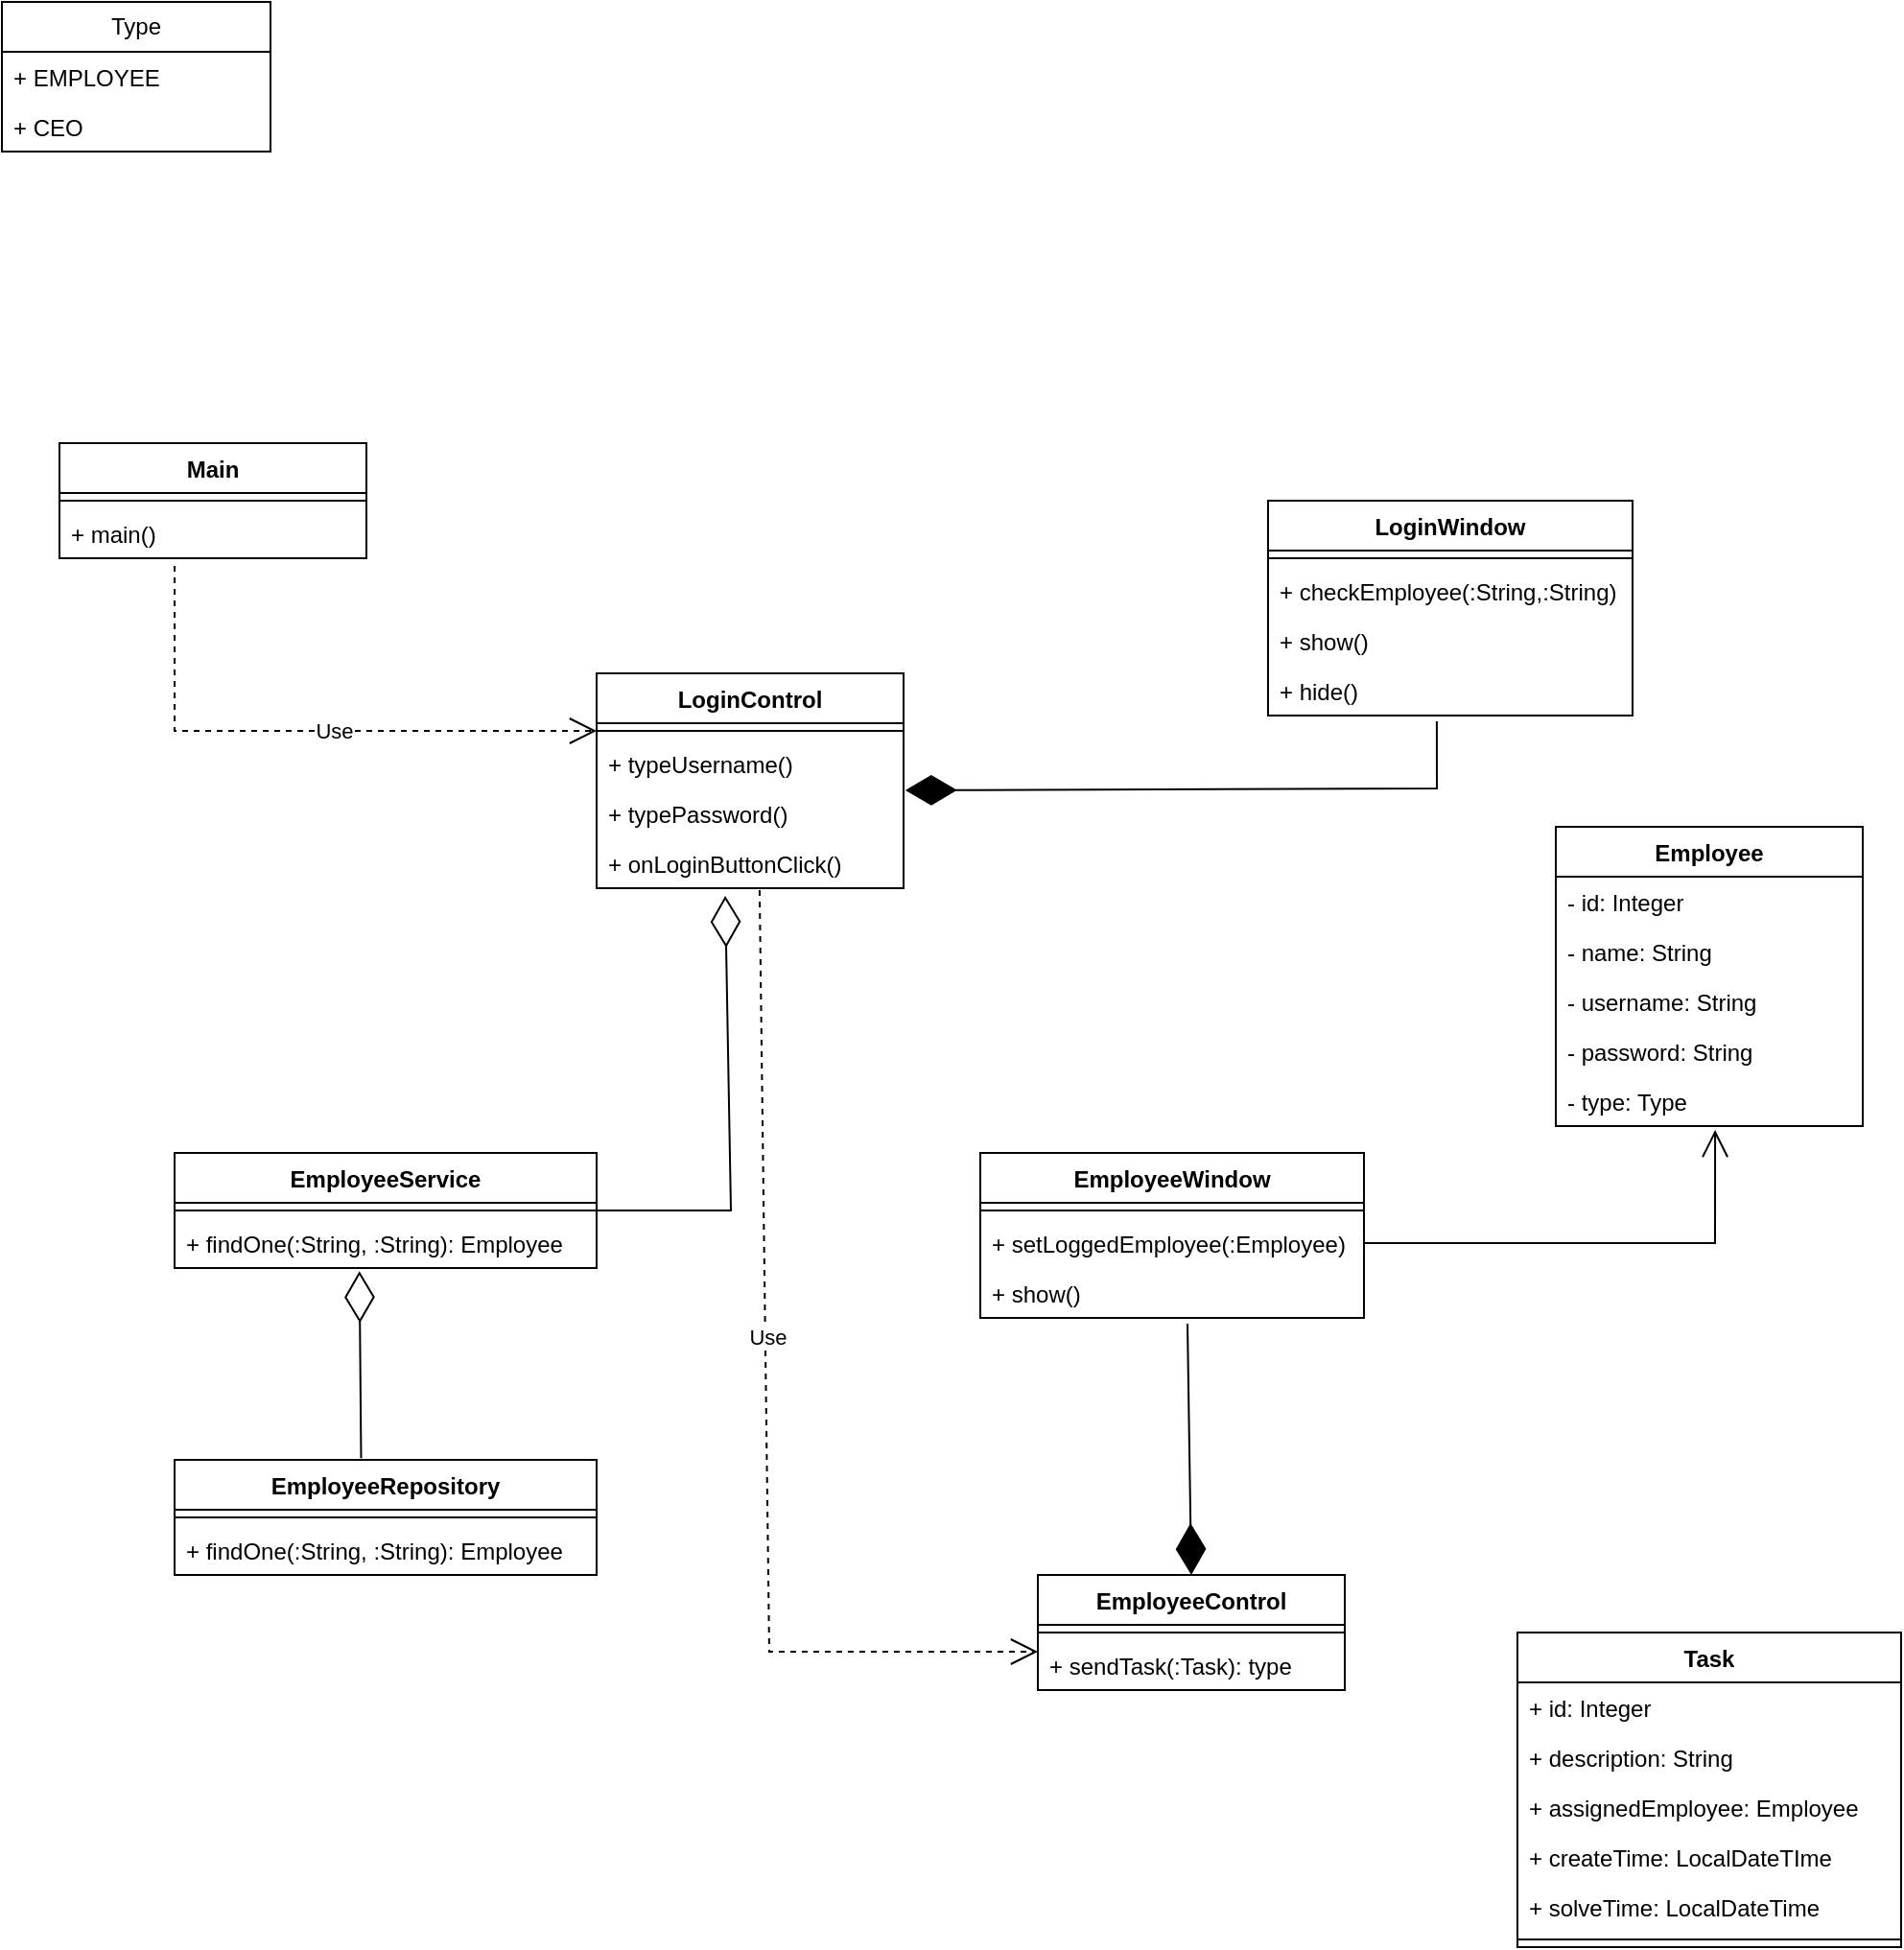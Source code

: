 <mxfile version="26.2.10">
  <diagram name="Page-1" id="2YBvvXClWsGukQMizWep">
    <mxGraphModel dx="1124" dy="684" grid="1" gridSize="10" guides="1" tooltips="1" connect="1" arrows="1" fold="1" page="1" pageScale="1" pageWidth="850" pageHeight="1100" math="0" shadow="0">
      <root>
        <mxCell id="0" />
        <mxCell id="1" parent="0" />
        <mxCell id="GHgW0i5P_ZijrYAGKfN3-5" value="Employee" style="swimlane;fontStyle=1;align=center;verticalAlign=top;childLayout=stackLayout;horizontal=1;startSize=26;horizontalStack=0;resizeParent=1;resizeParentMax=0;resizeLast=0;collapsible=1;marginBottom=0;whiteSpace=wrap;html=1;" vertex="1" parent="1">
          <mxGeometry x="810" y="430" width="160" height="156" as="geometry" />
        </mxCell>
        <mxCell id="GHgW0i5P_ZijrYAGKfN3-6" value="- id: Integer" style="text;strokeColor=none;fillColor=none;align=left;verticalAlign=top;spacingLeft=4;spacingRight=4;overflow=hidden;rotatable=0;points=[[0,0.5],[1,0.5]];portConstraint=eastwest;whiteSpace=wrap;html=1;" vertex="1" parent="GHgW0i5P_ZijrYAGKfN3-5">
          <mxGeometry y="26" width="160" height="26" as="geometry" />
        </mxCell>
        <mxCell id="GHgW0i5P_ZijrYAGKfN3-10" value="- name: String" style="text;strokeColor=none;fillColor=none;align=left;verticalAlign=top;spacingLeft=4;spacingRight=4;overflow=hidden;rotatable=0;points=[[0,0.5],[1,0.5]];portConstraint=eastwest;whiteSpace=wrap;html=1;" vertex="1" parent="GHgW0i5P_ZijrYAGKfN3-5">
          <mxGeometry y="52" width="160" height="26" as="geometry" />
        </mxCell>
        <mxCell id="GHgW0i5P_ZijrYAGKfN3-11" value="- username: String" style="text;strokeColor=none;fillColor=none;align=left;verticalAlign=top;spacingLeft=4;spacingRight=4;overflow=hidden;rotatable=0;points=[[0,0.5],[1,0.5]];portConstraint=eastwest;whiteSpace=wrap;html=1;" vertex="1" parent="GHgW0i5P_ZijrYAGKfN3-5">
          <mxGeometry y="78" width="160" height="26" as="geometry" />
        </mxCell>
        <mxCell id="GHgW0i5P_ZijrYAGKfN3-12" value="- password: String" style="text;strokeColor=none;fillColor=none;align=left;verticalAlign=top;spacingLeft=4;spacingRight=4;overflow=hidden;rotatable=0;points=[[0,0.5],[1,0.5]];portConstraint=eastwest;whiteSpace=wrap;html=1;" vertex="1" parent="GHgW0i5P_ZijrYAGKfN3-5">
          <mxGeometry y="104" width="160" height="26" as="geometry" />
        </mxCell>
        <mxCell id="GHgW0i5P_ZijrYAGKfN3-13" value="- type: Type" style="text;strokeColor=none;fillColor=none;align=left;verticalAlign=top;spacingLeft=4;spacingRight=4;overflow=hidden;rotatable=0;points=[[0,0.5],[1,0.5]];portConstraint=eastwest;whiteSpace=wrap;html=1;" vertex="1" parent="GHgW0i5P_ZijrYAGKfN3-5">
          <mxGeometry y="130" width="160" height="26" as="geometry" />
        </mxCell>
        <mxCell id="GHgW0i5P_ZijrYAGKfN3-21" value="Type" style="swimlane;fontStyle=0;childLayout=stackLayout;horizontal=1;startSize=26;fillColor=none;horizontalStack=0;resizeParent=1;resizeParentMax=0;resizeLast=0;collapsible=1;marginBottom=0;whiteSpace=wrap;html=1;" vertex="1" parent="1">
          <mxGeometry width="140" height="78" as="geometry" />
        </mxCell>
        <mxCell id="GHgW0i5P_ZijrYAGKfN3-22" value="+ EMPLOYEE" style="text;strokeColor=none;fillColor=none;align=left;verticalAlign=top;spacingLeft=4;spacingRight=4;overflow=hidden;rotatable=0;points=[[0,0.5],[1,0.5]];portConstraint=eastwest;whiteSpace=wrap;html=1;" vertex="1" parent="GHgW0i5P_ZijrYAGKfN3-21">
          <mxGeometry y="26" width="140" height="26" as="geometry" />
        </mxCell>
        <mxCell id="GHgW0i5P_ZijrYAGKfN3-23" value="+ CEO" style="text;strokeColor=none;fillColor=none;align=left;verticalAlign=top;spacingLeft=4;spacingRight=4;overflow=hidden;rotatable=0;points=[[0,0.5],[1,0.5]];portConstraint=eastwest;whiteSpace=wrap;html=1;" vertex="1" parent="GHgW0i5P_ZijrYAGKfN3-21">
          <mxGeometry y="52" width="140" height="26" as="geometry" />
        </mxCell>
        <mxCell id="GHgW0i5P_ZijrYAGKfN3-33" value="Main" style="swimlane;fontStyle=1;align=center;verticalAlign=top;childLayout=stackLayout;horizontal=1;startSize=26;horizontalStack=0;resizeParent=1;resizeParentMax=0;resizeLast=0;collapsible=1;marginBottom=0;whiteSpace=wrap;html=1;" vertex="1" parent="1">
          <mxGeometry x="30" y="230" width="160" height="60" as="geometry" />
        </mxCell>
        <mxCell id="GHgW0i5P_ZijrYAGKfN3-35" value="" style="line;strokeWidth=1;fillColor=none;align=left;verticalAlign=middle;spacingTop=-1;spacingLeft=3;spacingRight=3;rotatable=0;labelPosition=right;points=[];portConstraint=eastwest;strokeColor=inherit;" vertex="1" parent="GHgW0i5P_ZijrYAGKfN3-33">
          <mxGeometry y="26" width="160" height="8" as="geometry" />
        </mxCell>
        <mxCell id="GHgW0i5P_ZijrYAGKfN3-36" value="+ main()" style="text;strokeColor=none;fillColor=none;align=left;verticalAlign=top;spacingLeft=4;spacingRight=4;overflow=hidden;rotatable=0;points=[[0,0.5],[1,0.5]];portConstraint=eastwest;whiteSpace=wrap;html=1;" vertex="1" parent="GHgW0i5P_ZijrYAGKfN3-33">
          <mxGeometry y="34" width="160" height="26" as="geometry" />
        </mxCell>
        <mxCell id="GHgW0i5P_ZijrYAGKfN3-37" value="LoginControl" style="swimlane;fontStyle=1;align=center;verticalAlign=top;childLayout=stackLayout;horizontal=1;startSize=26;horizontalStack=0;resizeParent=1;resizeParentMax=0;resizeLast=0;collapsible=1;marginBottom=0;whiteSpace=wrap;html=1;" vertex="1" parent="1">
          <mxGeometry x="310" y="350" width="160" height="112" as="geometry" />
        </mxCell>
        <mxCell id="GHgW0i5P_ZijrYAGKfN3-39" value="" style="line;strokeWidth=1;fillColor=none;align=left;verticalAlign=middle;spacingTop=-1;spacingLeft=3;spacingRight=3;rotatable=0;labelPosition=right;points=[];portConstraint=eastwest;strokeColor=inherit;" vertex="1" parent="GHgW0i5P_ZijrYAGKfN3-37">
          <mxGeometry y="26" width="160" height="8" as="geometry" />
        </mxCell>
        <mxCell id="GHgW0i5P_ZijrYAGKfN3-40" value="+ typeUsername()&lt;div&gt;&lt;br&gt;&lt;/div&gt;" style="text;strokeColor=none;fillColor=none;align=left;verticalAlign=top;spacingLeft=4;spacingRight=4;overflow=hidden;rotatable=0;points=[[0,0.5],[1,0.5]];portConstraint=eastwest;whiteSpace=wrap;html=1;" vertex="1" parent="GHgW0i5P_ZijrYAGKfN3-37">
          <mxGeometry y="34" width="160" height="26" as="geometry" />
        </mxCell>
        <mxCell id="GHgW0i5P_ZijrYAGKfN3-41" value="+ typePassword()&lt;div&gt;&lt;div&gt;&lt;br&gt;&lt;/div&gt;&lt;/div&gt;" style="text;strokeColor=none;fillColor=none;align=left;verticalAlign=top;spacingLeft=4;spacingRight=4;overflow=hidden;rotatable=0;points=[[0,0.5],[1,0.5]];portConstraint=eastwest;whiteSpace=wrap;html=1;" vertex="1" parent="GHgW0i5P_ZijrYAGKfN3-37">
          <mxGeometry y="60" width="160" height="26" as="geometry" />
        </mxCell>
        <mxCell id="GHgW0i5P_ZijrYAGKfN3-42" value="+ onLoginButtonClick()&lt;div&gt;&lt;br&gt;&lt;div&gt;&lt;br&gt;&lt;/div&gt;&lt;/div&gt;" style="text;strokeColor=none;fillColor=none;align=left;verticalAlign=top;spacingLeft=4;spacingRight=4;overflow=hidden;rotatable=0;points=[[0,0.5],[1,0.5]];portConstraint=eastwest;whiteSpace=wrap;html=1;" vertex="1" parent="GHgW0i5P_ZijrYAGKfN3-37">
          <mxGeometry y="86" width="160" height="26" as="geometry" />
        </mxCell>
        <mxCell id="GHgW0i5P_ZijrYAGKfN3-57" value="LoginWindow" style="swimlane;fontStyle=1;align=center;verticalAlign=top;childLayout=stackLayout;horizontal=1;startSize=26;horizontalStack=0;resizeParent=1;resizeParentMax=0;resizeLast=0;collapsible=1;marginBottom=0;whiteSpace=wrap;html=1;" vertex="1" parent="1">
          <mxGeometry x="660" y="260" width="190" height="112" as="geometry" />
        </mxCell>
        <mxCell id="GHgW0i5P_ZijrYAGKfN3-59" value="" style="line;strokeWidth=1;fillColor=none;align=left;verticalAlign=middle;spacingTop=-1;spacingLeft=3;spacingRight=3;rotatable=0;labelPosition=right;points=[];portConstraint=eastwest;strokeColor=inherit;" vertex="1" parent="GHgW0i5P_ZijrYAGKfN3-57">
          <mxGeometry y="26" width="190" height="8" as="geometry" />
        </mxCell>
        <mxCell id="GHgW0i5P_ZijrYAGKfN3-60" value="+ checkEmployee(:String,:String)" style="text;strokeColor=none;fillColor=none;align=left;verticalAlign=top;spacingLeft=4;spacingRight=4;overflow=hidden;rotatable=0;points=[[0,0.5],[1,0.5]];portConstraint=eastwest;whiteSpace=wrap;html=1;" vertex="1" parent="GHgW0i5P_ZijrYAGKfN3-57">
          <mxGeometry y="34" width="190" height="26" as="geometry" />
        </mxCell>
        <mxCell id="GHgW0i5P_ZijrYAGKfN3-62" value="+ show()" style="text;strokeColor=none;fillColor=none;align=left;verticalAlign=top;spacingLeft=4;spacingRight=4;overflow=hidden;rotatable=0;points=[[0,0.5],[1,0.5]];portConstraint=eastwest;whiteSpace=wrap;html=1;" vertex="1" parent="GHgW0i5P_ZijrYAGKfN3-57">
          <mxGeometry y="60" width="190" height="26" as="geometry" />
        </mxCell>
        <mxCell id="GHgW0i5P_ZijrYAGKfN3-61" value="+ hide()" style="text;strokeColor=none;fillColor=none;align=left;verticalAlign=top;spacingLeft=4;spacingRight=4;overflow=hidden;rotatable=0;points=[[0,0.5],[1,0.5]];portConstraint=eastwest;whiteSpace=wrap;html=1;" vertex="1" parent="GHgW0i5P_ZijrYAGKfN3-57">
          <mxGeometry y="86" width="190" height="26" as="geometry" />
        </mxCell>
        <mxCell id="GHgW0i5P_ZijrYAGKfN3-68" value="Use" style="endArrow=open;endSize=12;dashed=1;html=1;rounded=0;exitX=0.375;exitY=1.154;exitDx=0;exitDy=0;exitPerimeter=0;" edge="1" parent="1" source="GHgW0i5P_ZijrYAGKfN3-36">
          <mxGeometry x="0.101" width="160" relative="1" as="geometry">
            <mxPoint x="90" y="380" as="sourcePoint" />
            <mxPoint x="310" y="380" as="targetPoint" />
            <Array as="points">
              <mxPoint x="90" y="380" />
            </Array>
            <mxPoint as="offset" />
          </mxGeometry>
        </mxCell>
        <mxCell id="GHgW0i5P_ZijrYAGKfN3-73" value="EmployeeService" style="swimlane;fontStyle=1;align=center;verticalAlign=top;childLayout=stackLayout;horizontal=1;startSize=26;horizontalStack=0;resizeParent=1;resizeParentMax=0;resizeLast=0;collapsible=1;marginBottom=0;whiteSpace=wrap;html=1;" vertex="1" parent="1">
          <mxGeometry x="90" y="600" width="220" height="60" as="geometry" />
        </mxCell>
        <mxCell id="GHgW0i5P_ZijrYAGKfN3-75" value="" style="line;strokeWidth=1;fillColor=none;align=left;verticalAlign=middle;spacingTop=-1;spacingLeft=3;spacingRight=3;rotatable=0;labelPosition=right;points=[];portConstraint=eastwest;strokeColor=inherit;" vertex="1" parent="GHgW0i5P_ZijrYAGKfN3-73">
          <mxGeometry y="26" width="220" height="8" as="geometry" />
        </mxCell>
        <mxCell id="GHgW0i5P_ZijrYAGKfN3-76" value="+ findOne(:String, :String): Employee" style="text;strokeColor=none;fillColor=none;align=left;verticalAlign=top;spacingLeft=4;spacingRight=4;overflow=hidden;rotatable=0;points=[[0,0.5],[1,0.5]];portConstraint=eastwest;whiteSpace=wrap;html=1;" vertex="1" parent="GHgW0i5P_ZijrYAGKfN3-73">
          <mxGeometry y="34" width="220" height="26" as="geometry" />
        </mxCell>
        <mxCell id="GHgW0i5P_ZijrYAGKfN3-77" value="EmployeeRepository" style="swimlane;fontStyle=1;align=center;verticalAlign=top;childLayout=stackLayout;horizontal=1;startSize=26;horizontalStack=0;resizeParent=1;resizeParentMax=0;resizeLast=0;collapsible=1;marginBottom=0;whiteSpace=wrap;html=1;" vertex="1" parent="1">
          <mxGeometry x="90" y="760" width="220" height="60" as="geometry" />
        </mxCell>
        <mxCell id="GHgW0i5P_ZijrYAGKfN3-78" value="" style="line;strokeWidth=1;fillColor=none;align=left;verticalAlign=middle;spacingTop=-1;spacingLeft=3;spacingRight=3;rotatable=0;labelPosition=right;points=[];portConstraint=eastwest;strokeColor=inherit;" vertex="1" parent="GHgW0i5P_ZijrYAGKfN3-77">
          <mxGeometry y="26" width="220" height="8" as="geometry" />
        </mxCell>
        <mxCell id="GHgW0i5P_ZijrYAGKfN3-79" value="+ findOne(:String, :String): Employee" style="text;strokeColor=none;fillColor=none;align=left;verticalAlign=top;spacingLeft=4;spacingRight=4;overflow=hidden;rotatable=0;points=[[0,0.5],[1,0.5]];portConstraint=eastwest;whiteSpace=wrap;html=1;" vertex="1" parent="GHgW0i5P_ZijrYAGKfN3-77">
          <mxGeometry y="34" width="220" height="26" as="geometry" />
        </mxCell>
        <mxCell id="GHgW0i5P_ZijrYAGKfN3-80" value="" style="endArrow=diamondThin;endFill=0;endSize=24;html=1;rounded=0;exitX=0.442;exitY=-0.014;exitDx=0;exitDy=0;exitPerimeter=0;entryX=0.438;entryY=1.064;entryDx=0;entryDy=0;entryPerimeter=0;" edge="1" parent="1" source="GHgW0i5P_ZijrYAGKfN3-77" target="GHgW0i5P_ZijrYAGKfN3-76">
          <mxGeometry width="160" relative="1" as="geometry">
            <mxPoint x="230" y="740" as="sourcePoint" />
            <mxPoint x="390" y="740" as="targetPoint" />
          </mxGeometry>
        </mxCell>
        <mxCell id="GHgW0i5P_ZijrYAGKfN3-81" value="" style="endArrow=diamondThin;endFill=0;endSize=24;html=1;rounded=0;exitX=1;exitY=0.5;exitDx=0;exitDy=0;entryX=0.419;entryY=1.154;entryDx=0;entryDy=0;entryPerimeter=0;" edge="1" parent="1" source="GHgW0i5P_ZijrYAGKfN3-73" target="GHgW0i5P_ZijrYAGKfN3-42">
          <mxGeometry width="160" relative="1" as="geometry">
            <mxPoint x="280" y="560" as="sourcePoint" />
            <mxPoint x="360" y="492" as="targetPoint" />
            <Array as="points">
              <mxPoint x="380" y="630" />
            </Array>
          </mxGeometry>
        </mxCell>
        <mxCell id="GHgW0i5P_ZijrYAGKfN3-82" value="EmployeeWindow" style="swimlane;fontStyle=1;align=center;verticalAlign=top;childLayout=stackLayout;horizontal=1;startSize=26;horizontalStack=0;resizeParent=1;resizeParentMax=0;resizeLast=0;collapsible=1;marginBottom=0;whiteSpace=wrap;html=1;" vertex="1" parent="1">
          <mxGeometry x="510" y="600" width="200" height="86" as="geometry" />
        </mxCell>
        <mxCell id="GHgW0i5P_ZijrYAGKfN3-84" value="" style="line;strokeWidth=1;fillColor=none;align=left;verticalAlign=middle;spacingTop=-1;spacingLeft=3;spacingRight=3;rotatable=0;labelPosition=right;points=[];portConstraint=eastwest;strokeColor=inherit;" vertex="1" parent="GHgW0i5P_ZijrYAGKfN3-82">
          <mxGeometry y="26" width="200" height="8" as="geometry" />
        </mxCell>
        <mxCell id="GHgW0i5P_ZijrYAGKfN3-85" value="+ setLoggedEmployee(:Employee)" style="text;strokeColor=none;fillColor=none;align=left;verticalAlign=top;spacingLeft=4;spacingRight=4;overflow=hidden;rotatable=0;points=[[0,0.5],[1,0.5]];portConstraint=eastwest;whiteSpace=wrap;html=1;" vertex="1" parent="GHgW0i5P_ZijrYAGKfN3-82">
          <mxGeometry y="34" width="200" height="26" as="geometry" />
        </mxCell>
        <mxCell id="GHgW0i5P_ZijrYAGKfN3-86" value="+ show()" style="text;strokeColor=none;fillColor=none;align=left;verticalAlign=top;spacingLeft=4;spacingRight=4;overflow=hidden;rotatable=0;points=[[0,0.5],[1,0.5]];portConstraint=eastwest;whiteSpace=wrap;html=1;" vertex="1" parent="GHgW0i5P_ZijrYAGKfN3-82">
          <mxGeometry y="60" width="200" height="26" as="geometry" />
        </mxCell>
        <mxCell id="GHgW0i5P_ZijrYAGKfN3-87" value="" style="endArrow=open;endFill=1;endSize=12;html=1;rounded=0;exitX=1;exitY=0.5;exitDx=0;exitDy=0;entryX=0.519;entryY=1.077;entryDx=0;entryDy=0;entryPerimeter=0;" edge="1" parent="1" source="GHgW0i5P_ZijrYAGKfN3-85" target="GHgW0i5P_ZijrYAGKfN3-13">
          <mxGeometry width="160" relative="1" as="geometry">
            <mxPoint x="440" y="570" as="sourcePoint" />
            <mxPoint x="600" y="570" as="targetPoint" />
            <Array as="points">
              <mxPoint x="893" y="647" />
            </Array>
          </mxGeometry>
        </mxCell>
        <mxCell id="GHgW0i5P_ZijrYAGKfN3-89" value="" style="endArrow=diamondThin;endFill=1;endSize=24;html=1;rounded=0;entryX=1.006;entryY=0.038;entryDx=0;entryDy=0;exitX=0.463;exitY=1.115;exitDx=0;exitDy=0;exitPerimeter=0;entryPerimeter=0;" edge="1" parent="1" source="GHgW0i5P_ZijrYAGKfN3-61" target="GHgW0i5P_ZijrYAGKfN3-41">
          <mxGeometry width="160" relative="1" as="geometry">
            <mxPoint x="680" y="490" as="sourcePoint" />
            <mxPoint x="560" y="440" as="targetPoint" />
            <Array as="points">
              <mxPoint x="748" y="410" />
            </Array>
          </mxGeometry>
        </mxCell>
        <mxCell id="GHgW0i5P_ZijrYAGKfN3-92" value="EmployeeControl" style="swimlane;fontStyle=1;align=center;verticalAlign=top;childLayout=stackLayout;horizontal=1;startSize=26;horizontalStack=0;resizeParent=1;resizeParentMax=0;resizeLast=0;collapsible=1;marginBottom=0;whiteSpace=wrap;html=1;" vertex="1" parent="1">
          <mxGeometry x="540" y="820" width="160" height="60" as="geometry" />
        </mxCell>
        <mxCell id="GHgW0i5P_ZijrYAGKfN3-94" value="" style="line;strokeWidth=1;fillColor=none;align=left;verticalAlign=middle;spacingTop=-1;spacingLeft=3;spacingRight=3;rotatable=0;labelPosition=right;points=[];portConstraint=eastwest;strokeColor=inherit;" vertex="1" parent="GHgW0i5P_ZijrYAGKfN3-92">
          <mxGeometry y="26" width="160" height="8" as="geometry" />
        </mxCell>
        <mxCell id="GHgW0i5P_ZijrYAGKfN3-95" value="+ sendTask(:Task): type" style="text;strokeColor=none;fillColor=none;align=left;verticalAlign=top;spacingLeft=4;spacingRight=4;overflow=hidden;rotatable=0;points=[[0,0.5],[1,0.5]];portConstraint=eastwest;whiteSpace=wrap;html=1;" vertex="1" parent="GHgW0i5P_ZijrYAGKfN3-92">
          <mxGeometry y="34" width="160" height="26" as="geometry" />
        </mxCell>
        <mxCell id="GHgW0i5P_ZijrYAGKfN3-96" value="Use" style="endArrow=open;endSize=12;dashed=1;html=1;rounded=0;exitX=0.531;exitY=1.038;exitDx=0;exitDy=0;exitPerimeter=0;entryX=0;entryY=0.231;entryDx=0;entryDy=0;entryPerimeter=0;" edge="1" parent="1" source="GHgW0i5P_ZijrYAGKfN3-42" target="GHgW0i5P_ZijrYAGKfN3-95">
          <mxGeometry x="-0.13" y="1" width="160" relative="1" as="geometry">
            <mxPoint x="400" y="470" as="sourcePoint" />
            <mxPoint x="500" y="630" as="targetPoint" />
            <Array as="points">
              <mxPoint x="400" y="860" />
            </Array>
            <mxPoint as="offset" />
          </mxGeometry>
        </mxCell>
        <mxCell id="GHgW0i5P_ZijrYAGKfN3-97" value="" style="endArrow=diamondThin;endFill=1;endSize=24;html=1;rounded=0;entryX=0.5;entryY=0;entryDx=0;entryDy=0;exitX=0.54;exitY=1.115;exitDx=0;exitDy=0;exitPerimeter=0;" edge="1" parent="1" source="GHgW0i5P_ZijrYAGKfN3-86" target="GHgW0i5P_ZijrYAGKfN3-92">
          <mxGeometry width="160" relative="1" as="geometry">
            <mxPoint x="430" y="620" as="sourcePoint" />
            <mxPoint x="590" y="620" as="targetPoint" />
          </mxGeometry>
        </mxCell>
        <mxCell id="GHgW0i5P_ZijrYAGKfN3-98" value="Task" style="swimlane;fontStyle=1;align=center;verticalAlign=top;childLayout=stackLayout;horizontal=1;startSize=26;horizontalStack=0;resizeParent=1;resizeParentMax=0;resizeLast=0;collapsible=1;marginBottom=0;whiteSpace=wrap;html=1;" vertex="1" parent="1">
          <mxGeometry x="790" y="850" width="200" height="164" as="geometry" />
        </mxCell>
        <mxCell id="GHgW0i5P_ZijrYAGKfN3-99" value="+ id: Integer" style="text;strokeColor=none;fillColor=none;align=left;verticalAlign=top;spacingLeft=4;spacingRight=4;overflow=hidden;rotatable=0;points=[[0,0.5],[1,0.5]];portConstraint=eastwest;whiteSpace=wrap;html=1;" vertex="1" parent="GHgW0i5P_ZijrYAGKfN3-98">
          <mxGeometry y="26" width="200" height="26" as="geometry" />
        </mxCell>
        <mxCell id="GHgW0i5P_ZijrYAGKfN3-103" value="+ description: String" style="text;strokeColor=none;fillColor=none;align=left;verticalAlign=top;spacingLeft=4;spacingRight=4;overflow=hidden;rotatable=0;points=[[0,0.5],[1,0.5]];portConstraint=eastwest;whiteSpace=wrap;html=1;" vertex="1" parent="GHgW0i5P_ZijrYAGKfN3-98">
          <mxGeometry y="52" width="200" height="26" as="geometry" />
        </mxCell>
        <mxCell id="GHgW0i5P_ZijrYAGKfN3-105" value="+ assignedEmployee: Employee" style="text;strokeColor=none;fillColor=none;align=left;verticalAlign=top;spacingLeft=4;spacingRight=4;overflow=hidden;rotatable=0;points=[[0,0.5],[1,0.5]];portConstraint=eastwest;whiteSpace=wrap;html=1;" vertex="1" parent="GHgW0i5P_ZijrYAGKfN3-98">
          <mxGeometry y="78" width="200" height="26" as="geometry" />
        </mxCell>
        <mxCell id="GHgW0i5P_ZijrYAGKfN3-104" value="+ createTime: LocalDateTIme" style="text;strokeColor=none;fillColor=none;align=left;verticalAlign=top;spacingLeft=4;spacingRight=4;overflow=hidden;rotatable=0;points=[[0,0.5],[1,0.5]];portConstraint=eastwest;whiteSpace=wrap;html=1;" vertex="1" parent="GHgW0i5P_ZijrYAGKfN3-98">
          <mxGeometry y="104" width="200" height="26" as="geometry" />
        </mxCell>
        <mxCell id="GHgW0i5P_ZijrYAGKfN3-102" value="+ solveTime: LocalDateTime" style="text;strokeColor=none;fillColor=none;align=left;verticalAlign=top;spacingLeft=4;spacingRight=4;overflow=hidden;rotatable=0;points=[[0,0.5],[1,0.5]];portConstraint=eastwest;whiteSpace=wrap;html=1;" vertex="1" parent="GHgW0i5P_ZijrYAGKfN3-98">
          <mxGeometry y="130" width="200" height="26" as="geometry" />
        </mxCell>
        <mxCell id="GHgW0i5P_ZijrYAGKfN3-100" value="" style="line;strokeWidth=1;fillColor=none;align=left;verticalAlign=middle;spacingTop=-1;spacingLeft=3;spacingRight=3;rotatable=0;labelPosition=right;points=[];portConstraint=eastwest;strokeColor=inherit;" vertex="1" parent="GHgW0i5P_ZijrYAGKfN3-98">
          <mxGeometry y="156" width="200" height="8" as="geometry" />
        </mxCell>
      </root>
    </mxGraphModel>
  </diagram>
</mxfile>
